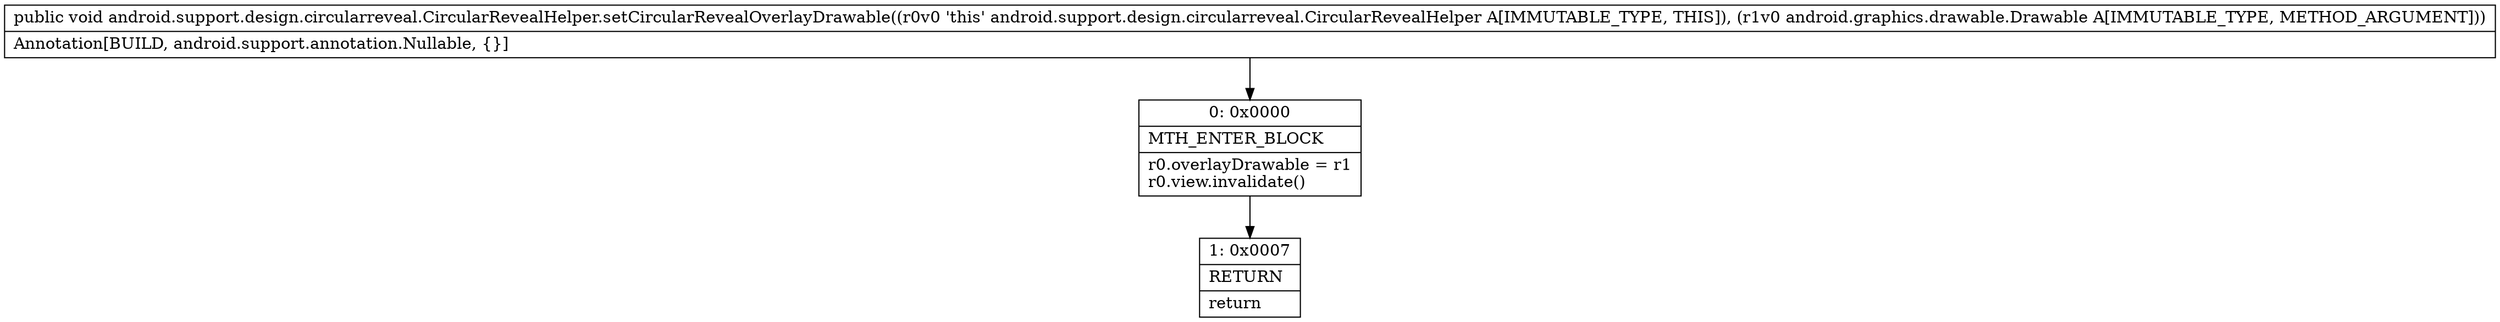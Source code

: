 digraph "CFG forandroid.support.design.circularreveal.CircularRevealHelper.setCircularRevealOverlayDrawable(Landroid\/graphics\/drawable\/Drawable;)V" {
Node_0 [shape=record,label="{0\:\ 0x0000|MTH_ENTER_BLOCK\l|r0.overlayDrawable = r1\lr0.view.invalidate()\l}"];
Node_1 [shape=record,label="{1\:\ 0x0007|RETURN\l|return\l}"];
MethodNode[shape=record,label="{public void android.support.design.circularreveal.CircularRevealHelper.setCircularRevealOverlayDrawable((r0v0 'this' android.support.design.circularreveal.CircularRevealHelper A[IMMUTABLE_TYPE, THIS]), (r1v0 android.graphics.drawable.Drawable A[IMMUTABLE_TYPE, METHOD_ARGUMENT]))  | Annotation[BUILD, android.support.annotation.Nullable, \{\}]\l}"];
MethodNode -> Node_0;
Node_0 -> Node_1;
}


